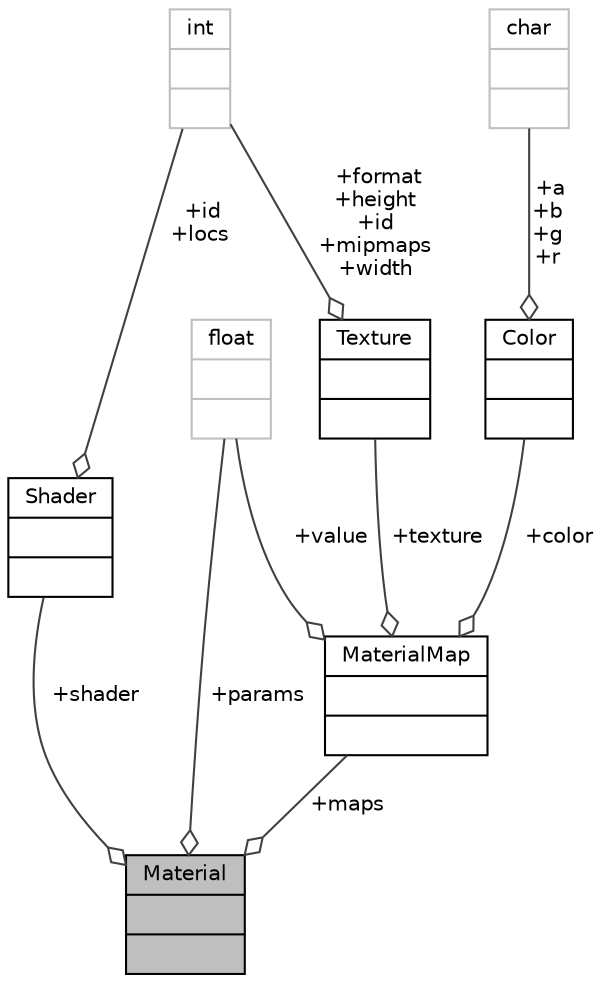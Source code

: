 digraph "Material"
{
 // LATEX_PDF_SIZE
  edge [fontname="Helvetica",fontsize="10",labelfontname="Helvetica",labelfontsize="10"];
  node [fontname="Helvetica",fontsize="10",shape=record];
  Node1 [label="{Material\n||}",height=0.2,width=0.4,color="black", fillcolor="grey75", style="filled", fontcolor="black",tooltip=" "];
  Node2 -> Node1 [color="grey25",fontsize="10",style="solid",label=" +shader" ,arrowhead="odiamond",fontname="Helvetica"];
  Node2 [label="{Shader\n||}",height=0.2,width=0.4,color="black", fillcolor="white", style="filled",URL="$structShader.html",tooltip=" "];
  Node3 -> Node2 [color="grey25",fontsize="10",style="solid",label=" +id\n+locs" ,arrowhead="odiamond",fontname="Helvetica"];
  Node3 [label="{int\n||}",height=0.2,width=0.4,color="grey75", fillcolor="white", style="filled",tooltip=" "];
  Node4 -> Node1 [color="grey25",fontsize="10",style="solid",label=" +params" ,arrowhead="odiamond",fontname="Helvetica"];
  Node4 [label="{float\n||}",height=0.2,width=0.4,color="grey75", fillcolor="white", style="filled",tooltip=" "];
  Node5 -> Node1 [color="grey25",fontsize="10",style="solid",label=" +maps" ,arrowhead="odiamond",fontname="Helvetica"];
  Node5 [label="{MaterialMap\n||}",height=0.2,width=0.4,color="black", fillcolor="white", style="filled",URL="$structMaterialMap.html",tooltip=" "];
  Node4 -> Node5 [color="grey25",fontsize="10",style="solid",label=" +value" ,arrowhead="odiamond",fontname="Helvetica"];
  Node6 -> Node5 [color="grey25",fontsize="10",style="solid",label=" +texture" ,arrowhead="odiamond",fontname="Helvetica"];
  Node6 [label="{Texture\n||}",height=0.2,width=0.4,color="black", fillcolor="white", style="filled",URL="$structTexture.html",tooltip=" "];
  Node3 -> Node6 [color="grey25",fontsize="10",style="solid",label=" +format\n+height\n+id\n+mipmaps\n+width" ,arrowhead="odiamond",fontname="Helvetica"];
  Node7 -> Node5 [color="grey25",fontsize="10",style="solid",label=" +color" ,arrowhead="odiamond",fontname="Helvetica"];
  Node7 [label="{Color\n||}",height=0.2,width=0.4,color="black", fillcolor="white", style="filled",URL="$structColor.html",tooltip=" "];
  Node8 -> Node7 [color="grey25",fontsize="10",style="solid",label=" +a\n+b\n+g\n+r" ,arrowhead="odiamond",fontname="Helvetica"];
  Node8 [label="{char\n||}",height=0.2,width=0.4,color="grey75", fillcolor="white", style="filled",tooltip=" "];
}
